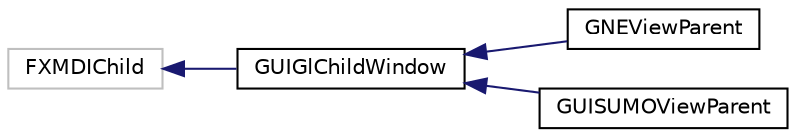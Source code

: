 digraph "Graphical Class Hierarchy"
{
  edge [fontname="Helvetica",fontsize="10",labelfontname="Helvetica",labelfontsize="10"];
  node [fontname="Helvetica",fontsize="10",shape=record];
  rankdir="LR";
  Node1097 [label="FXMDIChild",height=0.2,width=0.4,color="grey75", fillcolor="white", style="filled"];
  Node1097 -> Node0 [dir="back",color="midnightblue",fontsize="10",style="solid",fontname="Helvetica"];
  Node0 [label="GUIGlChildWindow",height=0.2,width=0.4,color="black", fillcolor="white", style="filled",URL="$d3/d1b/class_g_u_i_gl_child_window.html"];
  Node0 -> Node1 [dir="back",color="midnightblue",fontsize="10",style="solid",fontname="Helvetica"];
  Node1 [label="GNEViewParent",height=0.2,width=0.4,color="black", fillcolor="white", style="filled",URL="$d6/d5e/class_g_n_e_view_parent.html",tooltip="A single child window which contains a view of the simulation area. "];
  Node0 -> Node2 [dir="back",color="midnightblue",fontsize="10",style="solid",fontname="Helvetica"];
  Node2 [label="GUISUMOViewParent",height=0.2,width=0.4,color="black", fillcolor="white", style="filled",URL="$d4/da6/class_g_u_i_s_u_m_o_view_parent.html",tooltip="A single child window which contains a view of the simulation area. "];
}
